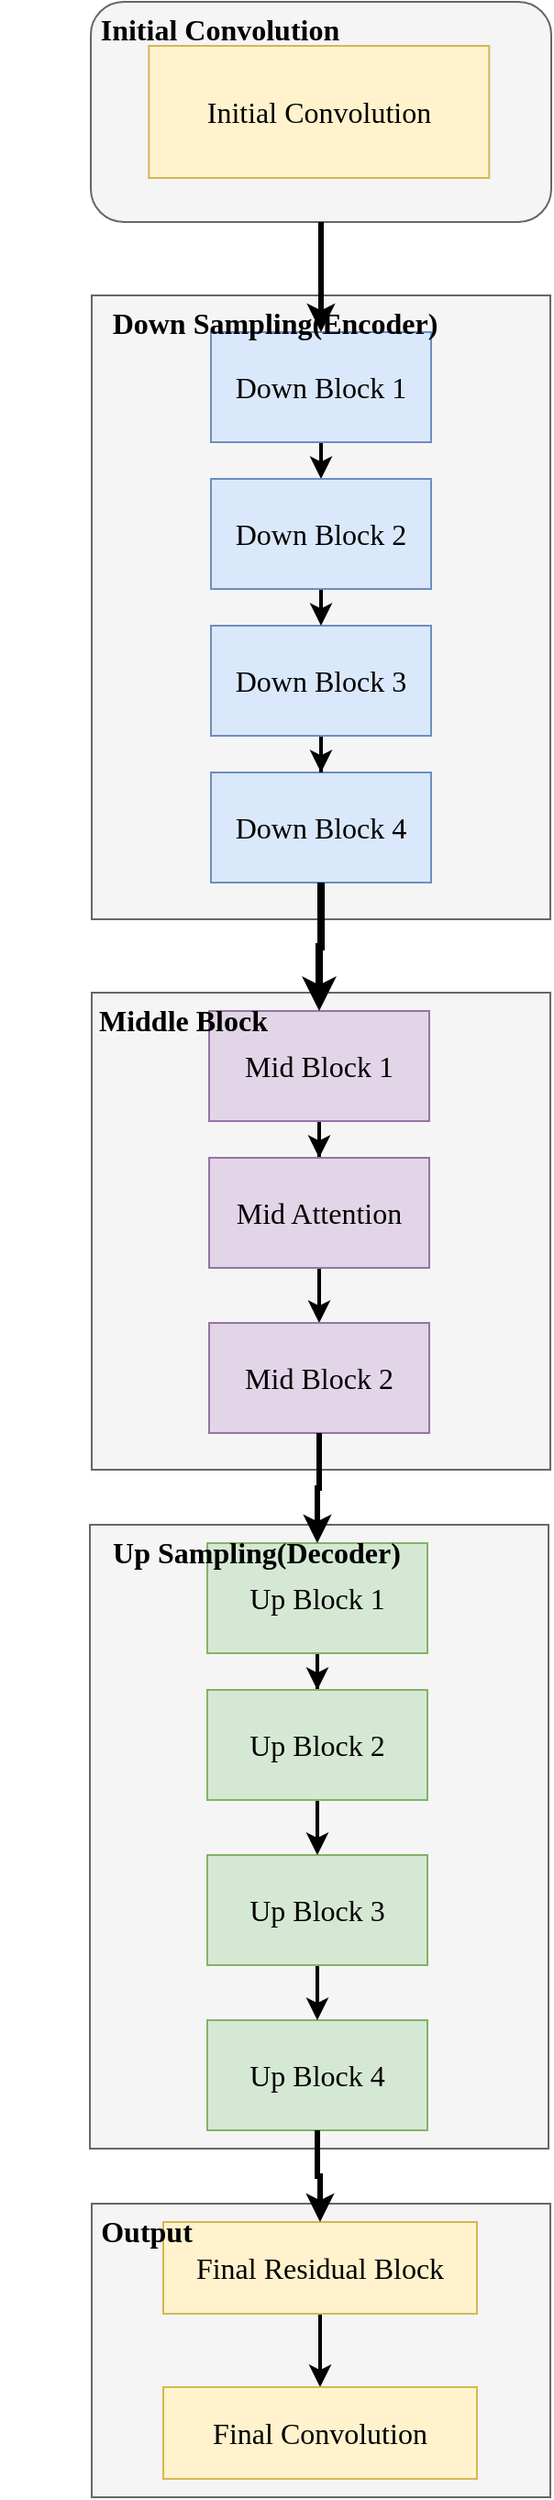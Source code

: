 <mxfile version="25.0.1">
  <diagram name="第 1 页" id="66YhQin31Ah11RK6Vbtm">
    <mxGraphModel dx="1434" dy="696" grid="1" gridSize="10" guides="1" tooltips="1" connect="1" arrows="1" fold="1" page="1" pageScale="1" pageWidth="827" pageHeight="1169" math="0" shadow="0">
      <root>
        <mxCell id="0" />
        <mxCell id="1" parent="0" />
        <mxCell id="vvas3Hs5nT01fyNB_Ypp-29" value="" style="group;rounded=1;" vertex="1" connectable="0" parent="1">
          <mxGeometry x="320" y="480" width="290.5" height="890" as="geometry" />
        </mxCell>
        <mxCell id="vvas3Hs5nT01fyNB_Ypp-20" value="" style="group" vertex="1" connectable="0" parent="vvas3Hs5nT01fyNB_Ypp-29">
          <mxGeometry x="39.5" y="-470" width="251" height="120" as="geometry" />
        </mxCell>
        <mxCell id="vvas3Hs5nT01fyNB_Ypp-19" value="" style="rounded=1;whiteSpace=wrap;html=1;fillColor=#f5f5f5;fontColor=#333333;strokeColor=#666666;" vertex="1" parent="vvas3Hs5nT01fyNB_Ypp-20">
          <mxGeometry width="251.0" height="120" as="geometry" />
        </mxCell>
        <mxCell id="vvas3Hs5nT01fyNB_Ypp-16" value="&lt;font face=&quot;Times New Roman&quot;&gt;&lt;span style=&quot;font-size: 16px;&quot;&gt;Initial Convolution&lt;/span&gt;&lt;/font&gt;" style="rounded=0;whiteSpace=wrap;html=1;fillColor=#fff2cc;strokeColor=#d6b656;" vertex="1" parent="vvas3Hs5nT01fyNB_Ypp-20">
          <mxGeometry x="31.648" y="24" width="185.522" height="72" as="geometry" />
        </mxCell>
        <mxCell id="vvas3Hs5nT01fyNB_Ypp-45" value="&lt;b&gt;&lt;font face=&quot;Times New Roman&quot; style=&quot;font-size: 16px;&quot;&gt;Initial Convolution&lt;/font&gt;&lt;/b&gt;" style="text;html=1;align=center;verticalAlign=middle;whiteSpace=wrap;rounded=0;" vertex="1" parent="vvas3Hs5nT01fyNB_Ypp-20">
          <mxGeometry x="-9.5" width="159.5" height="30" as="geometry" />
        </mxCell>
        <mxCell id="vvas3Hs5nT01fyNB_Ypp-23" value="" style="group;rounded=1;" vertex="1" connectable="0" parent="vvas3Hs5nT01fyNB_Ypp-29">
          <mxGeometry x="40" y="-310" width="250" height="340" as="geometry" />
        </mxCell>
        <mxCell id="vvas3Hs5nT01fyNB_Ypp-21" value="" style="rounded=0;whiteSpace=wrap;html=1;fillColor=#f5f5f5;fontColor=#333333;strokeColor=#666666;" vertex="1" parent="vvas3Hs5nT01fyNB_Ypp-23">
          <mxGeometry width="250" height="340" as="geometry" />
        </mxCell>
        <mxCell id="vvas3Hs5nT01fyNB_Ypp-32" style="edgeStyle=orthogonalEdgeStyle;rounded=0;orthogonalLoop=1;jettySize=auto;html=1;exitX=0.5;exitY=1;exitDx=0;exitDy=0;entryX=0.5;entryY=0;entryDx=0;entryDy=0;strokeWidth=2;" edge="1" parent="vvas3Hs5nT01fyNB_Ypp-23" source="vvas3Hs5nT01fyNB_Ypp-1" target="vvas3Hs5nT01fyNB_Ypp-4">
          <mxGeometry relative="1" as="geometry" />
        </mxCell>
        <mxCell id="vvas3Hs5nT01fyNB_Ypp-1" value="&lt;font face=&quot;Times New Roman&quot; style=&quot;font-size: 16px;&quot;&gt;Down Block 1&lt;/font&gt;" style="rounded=0;whiteSpace=wrap;html=1;fillColor=#dae8fc;strokeColor=#6c8ebf;flipH=0;flipV=1;" vertex="1" parent="vvas3Hs5nT01fyNB_Ypp-23">
          <mxGeometry x="65" y="20" width="120" height="60" as="geometry" />
        </mxCell>
        <mxCell id="vvas3Hs5nT01fyNB_Ypp-2" value="&lt;font face=&quot;Times New Roman&quot; style=&quot;font-size: 16px;&quot;&gt;Down Block 4&lt;/font&gt;" style="rounded=0;whiteSpace=wrap;html=1;fillColor=#dae8fc;strokeColor=#6c8ebf;flipH=0;flipV=1;" vertex="1" parent="vvas3Hs5nT01fyNB_Ypp-23">
          <mxGeometry x="65" y="260" width="120" height="60" as="geometry" />
        </mxCell>
        <mxCell id="vvas3Hs5nT01fyNB_Ypp-34" value="" style="edgeStyle=orthogonalEdgeStyle;rounded=0;orthogonalLoop=1;jettySize=auto;html=1;strokeWidth=2;" edge="1" parent="vvas3Hs5nT01fyNB_Ypp-23" source="vvas3Hs5nT01fyNB_Ypp-3" target="vvas3Hs5nT01fyNB_Ypp-2">
          <mxGeometry relative="1" as="geometry" />
        </mxCell>
        <mxCell id="vvas3Hs5nT01fyNB_Ypp-3" value="&lt;font face=&quot;Times New Roman&quot; style=&quot;font-size: 16px;&quot;&gt;Down Block 3&lt;/font&gt;" style="rounded=0;whiteSpace=wrap;html=1;fillColor=#dae8fc;strokeColor=#6c8ebf;flipH=0;flipV=1;" vertex="1" parent="vvas3Hs5nT01fyNB_Ypp-23">
          <mxGeometry x="65" y="180" width="120" height="60" as="geometry" />
        </mxCell>
        <mxCell id="vvas3Hs5nT01fyNB_Ypp-33" style="edgeStyle=orthogonalEdgeStyle;rounded=0;orthogonalLoop=1;jettySize=auto;html=1;exitX=0.5;exitY=1;exitDx=0;exitDy=0;entryX=0.5;entryY=0;entryDx=0;entryDy=0;strokeWidth=2;" edge="1" parent="vvas3Hs5nT01fyNB_Ypp-23" source="vvas3Hs5nT01fyNB_Ypp-4" target="vvas3Hs5nT01fyNB_Ypp-3">
          <mxGeometry relative="1" as="geometry" />
        </mxCell>
        <mxCell id="vvas3Hs5nT01fyNB_Ypp-4" value="&lt;font face=&quot;Times New Roman&quot; style=&quot;font-size: 16px;&quot;&gt;Down Block 2&lt;/font&gt;" style="rounded=0;whiteSpace=wrap;html=1;fillColor=#dae8fc;strokeColor=#6c8ebf;flipH=0;flipV=1;" vertex="1" parent="vvas3Hs5nT01fyNB_Ypp-23">
          <mxGeometry x="65" y="100" width="120" height="60" as="geometry" />
        </mxCell>
        <mxCell id="vvas3Hs5nT01fyNB_Ypp-46" value="&lt;b&gt;&lt;font face=&quot;Times New Roman&quot; style=&quot;font-size: 16px;&quot;&gt;Down Sampling(Encoder)&lt;/font&gt;&lt;/b&gt;" style="text;html=1;align=center;verticalAlign=middle;whiteSpace=wrap;rounded=0;" vertex="1" parent="vvas3Hs5nT01fyNB_Ypp-23">
          <mxGeometry x="-10" width="220" height="30" as="geometry" />
        </mxCell>
        <mxCell id="vvas3Hs5nT01fyNB_Ypp-25" value="" style="group" vertex="1" connectable="0" parent="vvas3Hs5nT01fyNB_Ypp-29">
          <mxGeometry x="40" y="70" width="250" height="260" as="geometry" />
        </mxCell>
        <mxCell id="vvas3Hs5nT01fyNB_Ypp-24" value="" style="rounded=0;whiteSpace=wrap;html=1;fillColor=#f5f5f5;fontColor=#333333;strokeColor=#666666;" vertex="1" parent="vvas3Hs5nT01fyNB_Ypp-25">
          <mxGeometry width="250" height="260" as="geometry" />
        </mxCell>
        <mxCell id="vvas3Hs5nT01fyNB_Ypp-36" style="edgeStyle=orthogonalEdgeStyle;rounded=0;orthogonalLoop=1;jettySize=auto;html=1;entryX=0.5;entryY=0;entryDx=0;entryDy=0;strokeWidth=2;" edge="1" parent="vvas3Hs5nT01fyNB_Ypp-25" source="vvas3Hs5nT01fyNB_Ypp-10" target="vvas3Hs5nT01fyNB_Ypp-11">
          <mxGeometry relative="1" as="geometry" />
        </mxCell>
        <mxCell id="vvas3Hs5nT01fyNB_Ypp-10" value="&lt;font face=&quot;Times New Roman&quot;&gt;&lt;span style=&quot;font-size: 16px;&quot;&gt;Mid Block 1&lt;/span&gt;&lt;/font&gt;" style="rounded=0;whiteSpace=wrap;html=1;fillColor=#e1d5e7;strokeColor=#9673a6;" vertex="1" parent="vvas3Hs5nT01fyNB_Ypp-25">
          <mxGeometry x="64" y="10" width="120" height="60" as="geometry" />
        </mxCell>
        <mxCell id="vvas3Hs5nT01fyNB_Ypp-37" style="edgeStyle=orthogonalEdgeStyle;rounded=0;orthogonalLoop=1;jettySize=auto;html=1;entryX=0.5;entryY=0;entryDx=0;entryDy=0;strokeWidth=2;" edge="1" parent="vvas3Hs5nT01fyNB_Ypp-25" source="vvas3Hs5nT01fyNB_Ypp-11" target="vvas3Hs5nT01fyNB_Ypp-12">
          <mxGeometry relative="1" as="geometry" />
        </mxCell>
        <mxCell id="vvas3Hs5nT01fyNB_Ypp-11" value="&lt;font face=&quot;Times New Roman&quot;&gt;&lt;span style=&quot;font-size: 16px;&quot;&gt;Mid Attention&lt;/span&gt;&lt;/font&gt;" style="rounded=0;whiteSpace=wrap;html=1;fillColor=#e1d5e7;strokeColor=#9673a6;" vertex="1" parent="vvas3Hs5nT01fyNB_Ypp-25">
          <mxGeometry x="64" y="90" width="120" height="60" as="geometry" />
        </mxCell>
        <mxCell id="vvas3Hs5nT01fyNB_Ypp-12" value="&lt;font face=&quot;Times New Roman&quot;&gt;&lt;span style=&quot;font-size: 16px;&quot;&gt;Mid Block 2&lt;/span&gt;&lt;/font&gt;" style="rounded=0;whiteSpace=wrap;html=1;fillColor=#e1d5e7;strokeColor=#9673a6;" vertex="1" parent="vvas3Hs5nT01fyNB_Ypp-25">
          <mxGeometry x="64" y="180" width="120" height="60" as="geometry" />
        </mxCell>
        <mxCell id="vvas3Hs5nT01fyNB_Ypp-49" value="&lt;b&gt;&lt;font face=&quot;Times New Roman&quot; style=&quot;font-size: 16px;&quot;&gt;Middle Block&lt;/font&gt;&lt;/b&gt;" style="text;html=1;align=center;verticalAlign=middle;whiteSpace=wrap;rounded=0;" vertex="1" parent="vvas3Hs5nT01fyNB_Ypp-25">
          <mxGeometry x="-30" width="159.5" height="30" as="geometry" />
        </mxCell>
        <mxCell id="vvas3Hs5nT01fyNB_Ypp-26" value="" style="rounded=0;whiteSpace=wrap;html=1;fillColor=#f5f5f5;fontColor=#333333;strokeColor=#666666;" vertex="1" parent="vvas3Hs5nT01fyNB_Ypp-29">
          <mxGeometry x="39" y="360" width="250" height="340" as="geometry" />
        </mxCell>
        <mxCell id="vvas3Hs5nT01fyNB_Ypp-39" style="edgeStyle=orthogonalEdgeStyle;rounded=0;orthogonalLoop=1;jettySize=auto;html=1;entryX=0.5;entryY=0;entryDx=0;entryDy=0;strokeWidth=2;" edge="1" parent="vvas3Hs5nT01fyNB_Ypp-29" source="vvas3Hs5nT01fyNB_Ypp-6" target="vvas3Hs5nT01fyNB_Ypp-9">
          <mxGeometry relative="1" as="geometry" />
        </mxCell>
        <mxCell id="vvas3Hs5nT01fyNB_Ypp-6" value="&lt;font face=&quot;Times New Roman&quot; style=&quot;font-size: 16px;&quot;&gt;Up Block 1&lt;/font&gt;" style="rounded=0;whiteSpace=wrap;html=1;fillColor=#d5e8d4;strokeColor=#82b366;flipH=1;flipV=1;" vertex="1" parent="vvas3Hs5nT01fyNB_Ypp-29">
          <mxGeometry x="103" y="370" width="120" height="60" as="geometry" />
        </mxCell>
        <mxCell id="vvas3Hs5nT01fyNB_Ypp-7" value="&lt;font face=&quot;Times New Roman&quot; style=&quot;font-size: 16px;&quot;&gt;Up Block 4&lt;/font&gt;" style="rounded=0;whiteSpace=wrap;html=1;fillColor=#d5e8d4;strokeColor=#82b366;flipH=1;flipV=1;" vertex="1" parent="vvas3Hs5nT01fyNB_Ypp-29">
          <mxGeometry x="103" y="630" width="120" height="60" as="geometry" />
        </mxCell>
        <mxCell id="vvas3Hs5nT01fyNB_Ypp-41" style="edgeStyle=orthogonalEdgeStyle;rounded=0;orthogonalLoop=1;jettySize=auto;html=1;entryX=0.5;entryY=0;entryDx=0;entryDy=0;strokeWidth=2;" edge="1" parent="vvas3Hs5nT01fyNB_Ypp-29" source="vvas3Hs5nT01fyNB_Ypp-8" target="vvas3Hs5nT01fyNB_Ypp-7">
          <mxGeometry relative="1" as="geometry" />
        </mxCell>
        <mxCell id="vvas3Hs5nT01fyNB_Ypp-8" value="&lt;font face=&quot;Times New Roman&quot; style=&quot;font-size: 16px;&quot;&gt;Up Block 3&lt;/font&gt;" style="rounded=0;whiteSpace=wrap;html=1;fillColor=#d5e8d4;strokeColor=#82b366;flipH=1;flipV=1;" vertex="1" parent="vvas3Hs5nT01fyNB_Ypp-29">
          <mxGeometry x="103" y="540" width="120" height="60" as="geometry" />
        </mxCell>
        <mxCell id="vvas3Hs5nT01fyNB_Ypp-40" style="edgeStyle=orthogonalEdgeStyle;rounded=0;orthogonalLoop=1;jettySize=auto;html=1;entryX=0.5;entryY=0;entryDx=0;entryDy=0;strokeWidth=2;" edge="1" parent="vvas3Hs5nT01fyNB_Ypp-29" source="vvas3Hs5nT01fyNB_Ypp-9" target="vvas3Hs5nT01fyNB_Ypp-8">
          <mxGeometry relative="1" as="geometry" />
        </mxCell>
        <mxCell id="vvas3Hs5nT01fyNB_Ypp-9" value="&lt;font face=&quot;Times New Roman&quot; style=&quot;font-size: 16px;&quot;&gt;Up Block 2&lt;/font&gt;" style="rounded=0;whiteSpace=wrap;html=1;fillColor=#d5e8d4;strokeColor=#82b366;flipH=1;flipV=1;" vertex="1" parent="vvas3Hs5nT01fyNB_Ypp-29">
          <mxGeometry x="103" y="450" width="120" height="60" as="geometry" />
        </mxCell>
        <mxCell id="vvas3Hs5nT01fyNB_Ypp-47" value="&lt;b&gt;&lt;font face=&quot;Times New Roman&quot; style=&quot;font-size: 16px;&quot;&gt;Up Sampling(Decoder)&lt;/font&gt;&lt;/b&gt;" style="text;html=1;align=center;verticalAlign=middle;whiteSpace=wrap;rounded=0;" vertex="1" parent="vvas3Hs5nT01fyNB_Ypp-29">
          <mxGeometry x="50" y="360" width="159.5" height="30" as="geometry" />
        </mxCell>
        <mxCell id="vvas3Hs5nT01fyNB_Ypp-28" value="" style="rounded=0;whiteSpace=wrap;html=1;fillColor=#f5f5f5;fontColor=#333333;strokeColor=#666666;" vertex="1" parent="vvas3Hs5nT01fyNB_Ypp-29">
          <mxGeometry x="40" y="730" width="250" height="160" as="geometry" />
        </mxCell>
        <mxCell id="vvas3Hs5nT01fyNB_Ypp-44" style="edgeStyle=orthogonalEdgeStyle;rounded=0;orthogonalLoop=1;jettySize=auto;html=1;strokeWidth=2;" edge="1" parent="vvas3Hs5nT01fyNB_Ypp-29" source="vvas3Hs5nT01fyNB_Ypp-13" target="vvas3Hs5nT01fyNB_Ypp-15">
          <mxGeometry relative="1" as="geometry" />
        </mxCell>
        <mxCell id="vvas3Hs5nT01fyNB_Ypp-13" value="&lt;font face=&quot;Times New Roman&quot;&gt;&lt;span style=&quot;font-size: 16px;&quot;&gt;Final Residual Block&lt;/span&gt;&lt;/font&gt;" style="rounded=0;whiteSpace=wrap;html=1;fillColor=#fff2cc;strokeColor=#d6b656;" vertex="1" parent="vvas3Hs5nT01fyNB_Ypp-29">
          <mxGeometry x="79" y="740" width="171" height="50" as="geometry" />
        </mxCell>
        <mxCell id="vvas3Hs5nT01fyNB_Ypp-15" value="&lt;font face=&quot;Times New Roman&quot;&gt;&lt;span style=&quot;font-size: 16px;&quot;&gt;Final Convolution&lt;/span&gt;&lt;/font&gt;" style="rounded=0;whiteSpace=wrap;html=1;fillColor=#fff2cc;strokeColor=#d6b656;" vertex="1" parent="vvas3Hs5nT01fyNB_Ypp-29">
          <mxGeometry x="79" y="830" width="171" height="50" as="geometry" />
        </mxCell>
        <mxCell id="vvas3Hs5nT01fyNB_Ypp-48" value="&lt;b&gt;&lt;font face=&quot;Times New Roman&quot; style=&quot;font-size: 16px;&quot;&gt;Output&lt;/font&gt;&lt;/b&gt;" style="text;html=1;align=center;verticalAlign=middle;whiteSpace=wrap;rounded=0;" vertex="1" parent="vvas3Hs5nT01fyNB_Ypp-29">
          <mxGeometry x="-10" y="730" width="159.5" height="30" as="geometry" />
        </mxCell>
        <mxCell id="vvas3Hs5nT01fyNB_Ypp-31" style="edgeStyle=orthogonalEdgeStyle;rounded=0;orthogonalLoop=1;jettySize=auto;html=1;entryX=0.5;entryY=0;entryDx=0;entryDy=0;strokeWidth=3;" edge="1" parent="vvas3Hs5nT01fyNB_Ypp-29" source="vvas3Hs5nT01fyNB_Ypp-19" target="vvas3Hs5nT01fyNB_Ypp-1">
          <mxGeometry relative="1" as="geometry" />
        </mxCell>
        <mxCell id="vvas3Hs5nT01fyNB_Ypp-35" style="edgeStyle=orthogonalEdgeStyle;rounded=0;orthogonalLoop=1;jettySize=auto;html=1;entryX=0.5;entryY=0;entryDx=0;entryDy=0;strokeWidth=4;" edge="1" parent="vvas3Hs5nT01fyNB_Ypp-29" source="vvas3Hs5nT01fyNB_Ypp-2" target="vvas3Hs5nT01fyNB_Ypp-10">
          <mxGeometry relative="1" as="geometry" />
        </mxCell>
        <mxCell id="vvas3Hs5nT01fyNB_Ypp-38" style="edgeStyle=orthogonalEdgeStyle;rounded=0;orthogonalLoop=1;jettySize=auto;html=1;entryX=0.5;entryY=0;entryDx=0;entryDy=0;strokeWidth=3;" edge="1" parent="vvas3Hs5nT01fyNB_Ypp-29" source="vvas3Hs5nT01fyNB_Ypp-12" target="vvas3Hs5nT01fyNB_Ypp-6">
          <mxGeometry relative="1" as="geometry" />
        </mxCell>
        <mxCell id="vvas3Hs5nT01fyNB_Ypp-42" style="edgeStyle=orthogonalEdgeStyle;rounded=0;orthogonalLoop=1;jettySize=auto;html=1;entryX=0.5;entryY=0;entryDx=0;entryDy=0;strokeWidth=3;" edge="1" parent="vvas3Hs5nT01fyNB_Ypp-29" source="vvas3Hs5nT01fyNB_Ypp-7" target="vvas3Hs5nT01fyNB_Ypp-13">
          <mxGeometry relative="1" as="geometry" />
        </mxCell>
      </root>
    </mxGraphModel>
  </diagram>
</mxfile>
